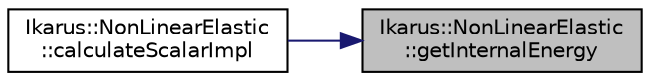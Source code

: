 digraph "Ikarus::NonLinearElastic::getInternalEnergy"
{
 // LATEX_PDF_SIZE
  edge [fontname="Helvetica",fontsize="10",labelfontname="Helvetica",labelfontsize="10"];
  node [fontname="Helvetica",fontsize="10",shape=record];
  rankdir="RL";
  Node1 [label="Ikarus::NonLinearElastic\l::getInternalEnergy",height=0.2,width=0.4,color="black", fillcolor="grey75", style="filled", fontcolor="black",tooltip="Get the internal energy for the given strain."];
  Node1 -> Node2 [dir="back",color="midnightblue",fontsize="10",style="solid"];
  Node2 [label="Ikarus::NonLinearElastic\l::calculateScalarImpl",height=0.2,width=0.4,color="black", fillcolor="white", style="filled",URL="$a01346.html#aa5bba94f05661386e4e62d6c74889490",tooltip=" "];
}

